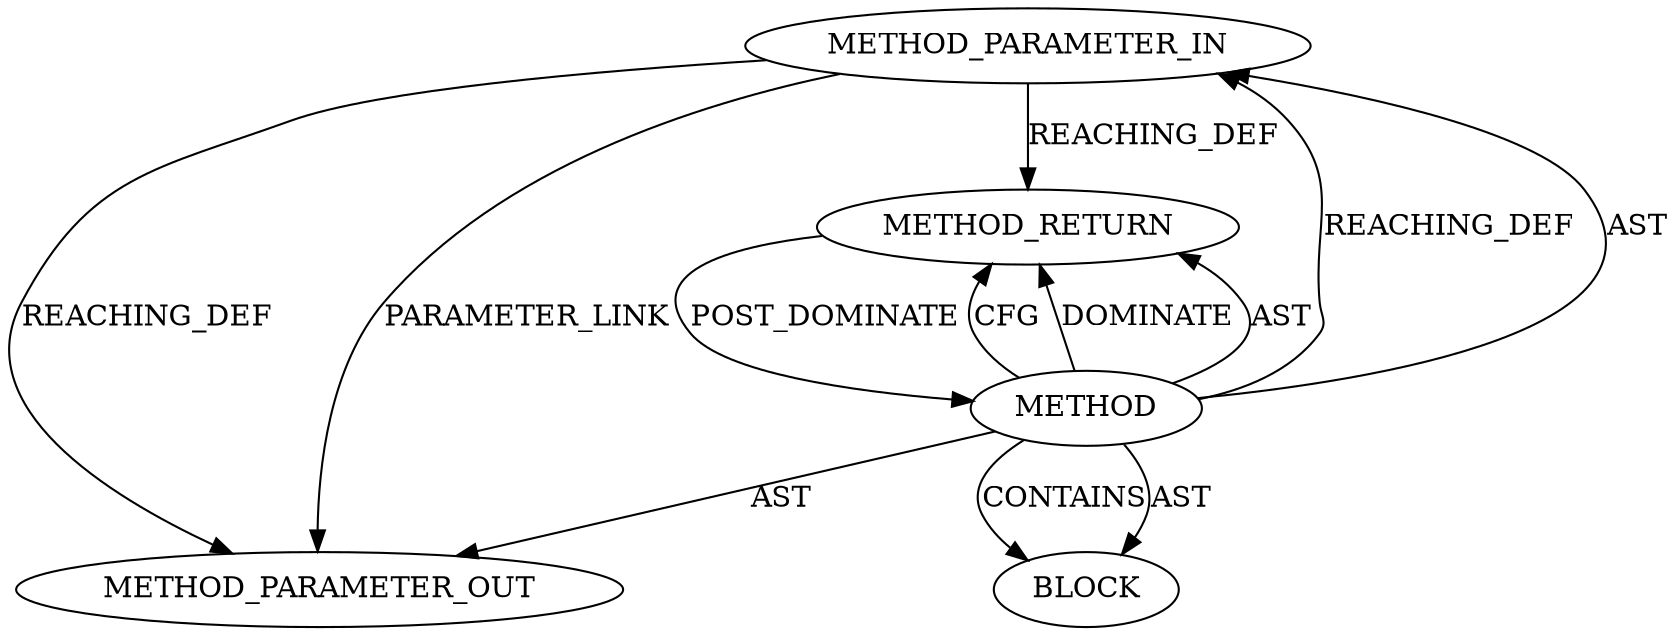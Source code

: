 digraph {
  21112 [label=METHOD_PARAMETER_IN ORDER=1 CODE="p1" IS_VARIADIC=false TYPE_FULL_NAME="ANY" EVALUATION_STRATEGY="BY_VALUE" INDEX=1 NAME="p1"]
  22452 [label=METHOD_PARAMETER_OUT ORDER=1 CODE="p1" IS_VARIADIC=false TYPE_FULL_NAME="ANY" EVALUATION_STRATEGY="BY_VALUE" INDEX=1 NAME="p1"]
  21114 [label=METHOD_RETURN ORDER=2 CODE="RET" TYPE_FULL_NAME="ANY" EVALUATION_STRATEGY="BY_VALUE"]
  21111 [label=METHOD AST_PARENT_TYPE="NAMESPACE_BLOCK" AST_PARENT_FULL_NAME="<global>" ORDER=0 CODE="<empty>" FULL_NAME="spin_unlock_bh" IS_EXTERNAL=true FILENAME="<empty>" SIGNATURE="" NAME="spin_unlock_bh"]
  21113 [label=BLOCK ORDER=1 ARGUMENT_INDEX=1 CODE="<empty>" TYPE_FULL_NAME="ANY"]
  21111 -> 22452 [label=AST ]
  21111 -> 21113 [label=CONTAINS ]
  21111 -> 21114 [label=CFG ]
  21112 -> 22452 [label=REACHING_DEF VARIABLE="p1"]
  21114 -> 21111 [label=POST_DOMINATE ]
  21111 -> 21112 [label=REACHING_DEF VARIABLE=""]
  21111 -> 21114 [label=DOMINATE ]
  21111 -> 21114 [label=AST ]
  21111 -> 21112 [label=AST ]
  21112 -> 22452 [label=PARAMETER_LINK ]
  21112 -> 21114 [label=REACHING_DEF VARIABLE="p1"]
  21111 -> 21113 [label=AST ]
}

